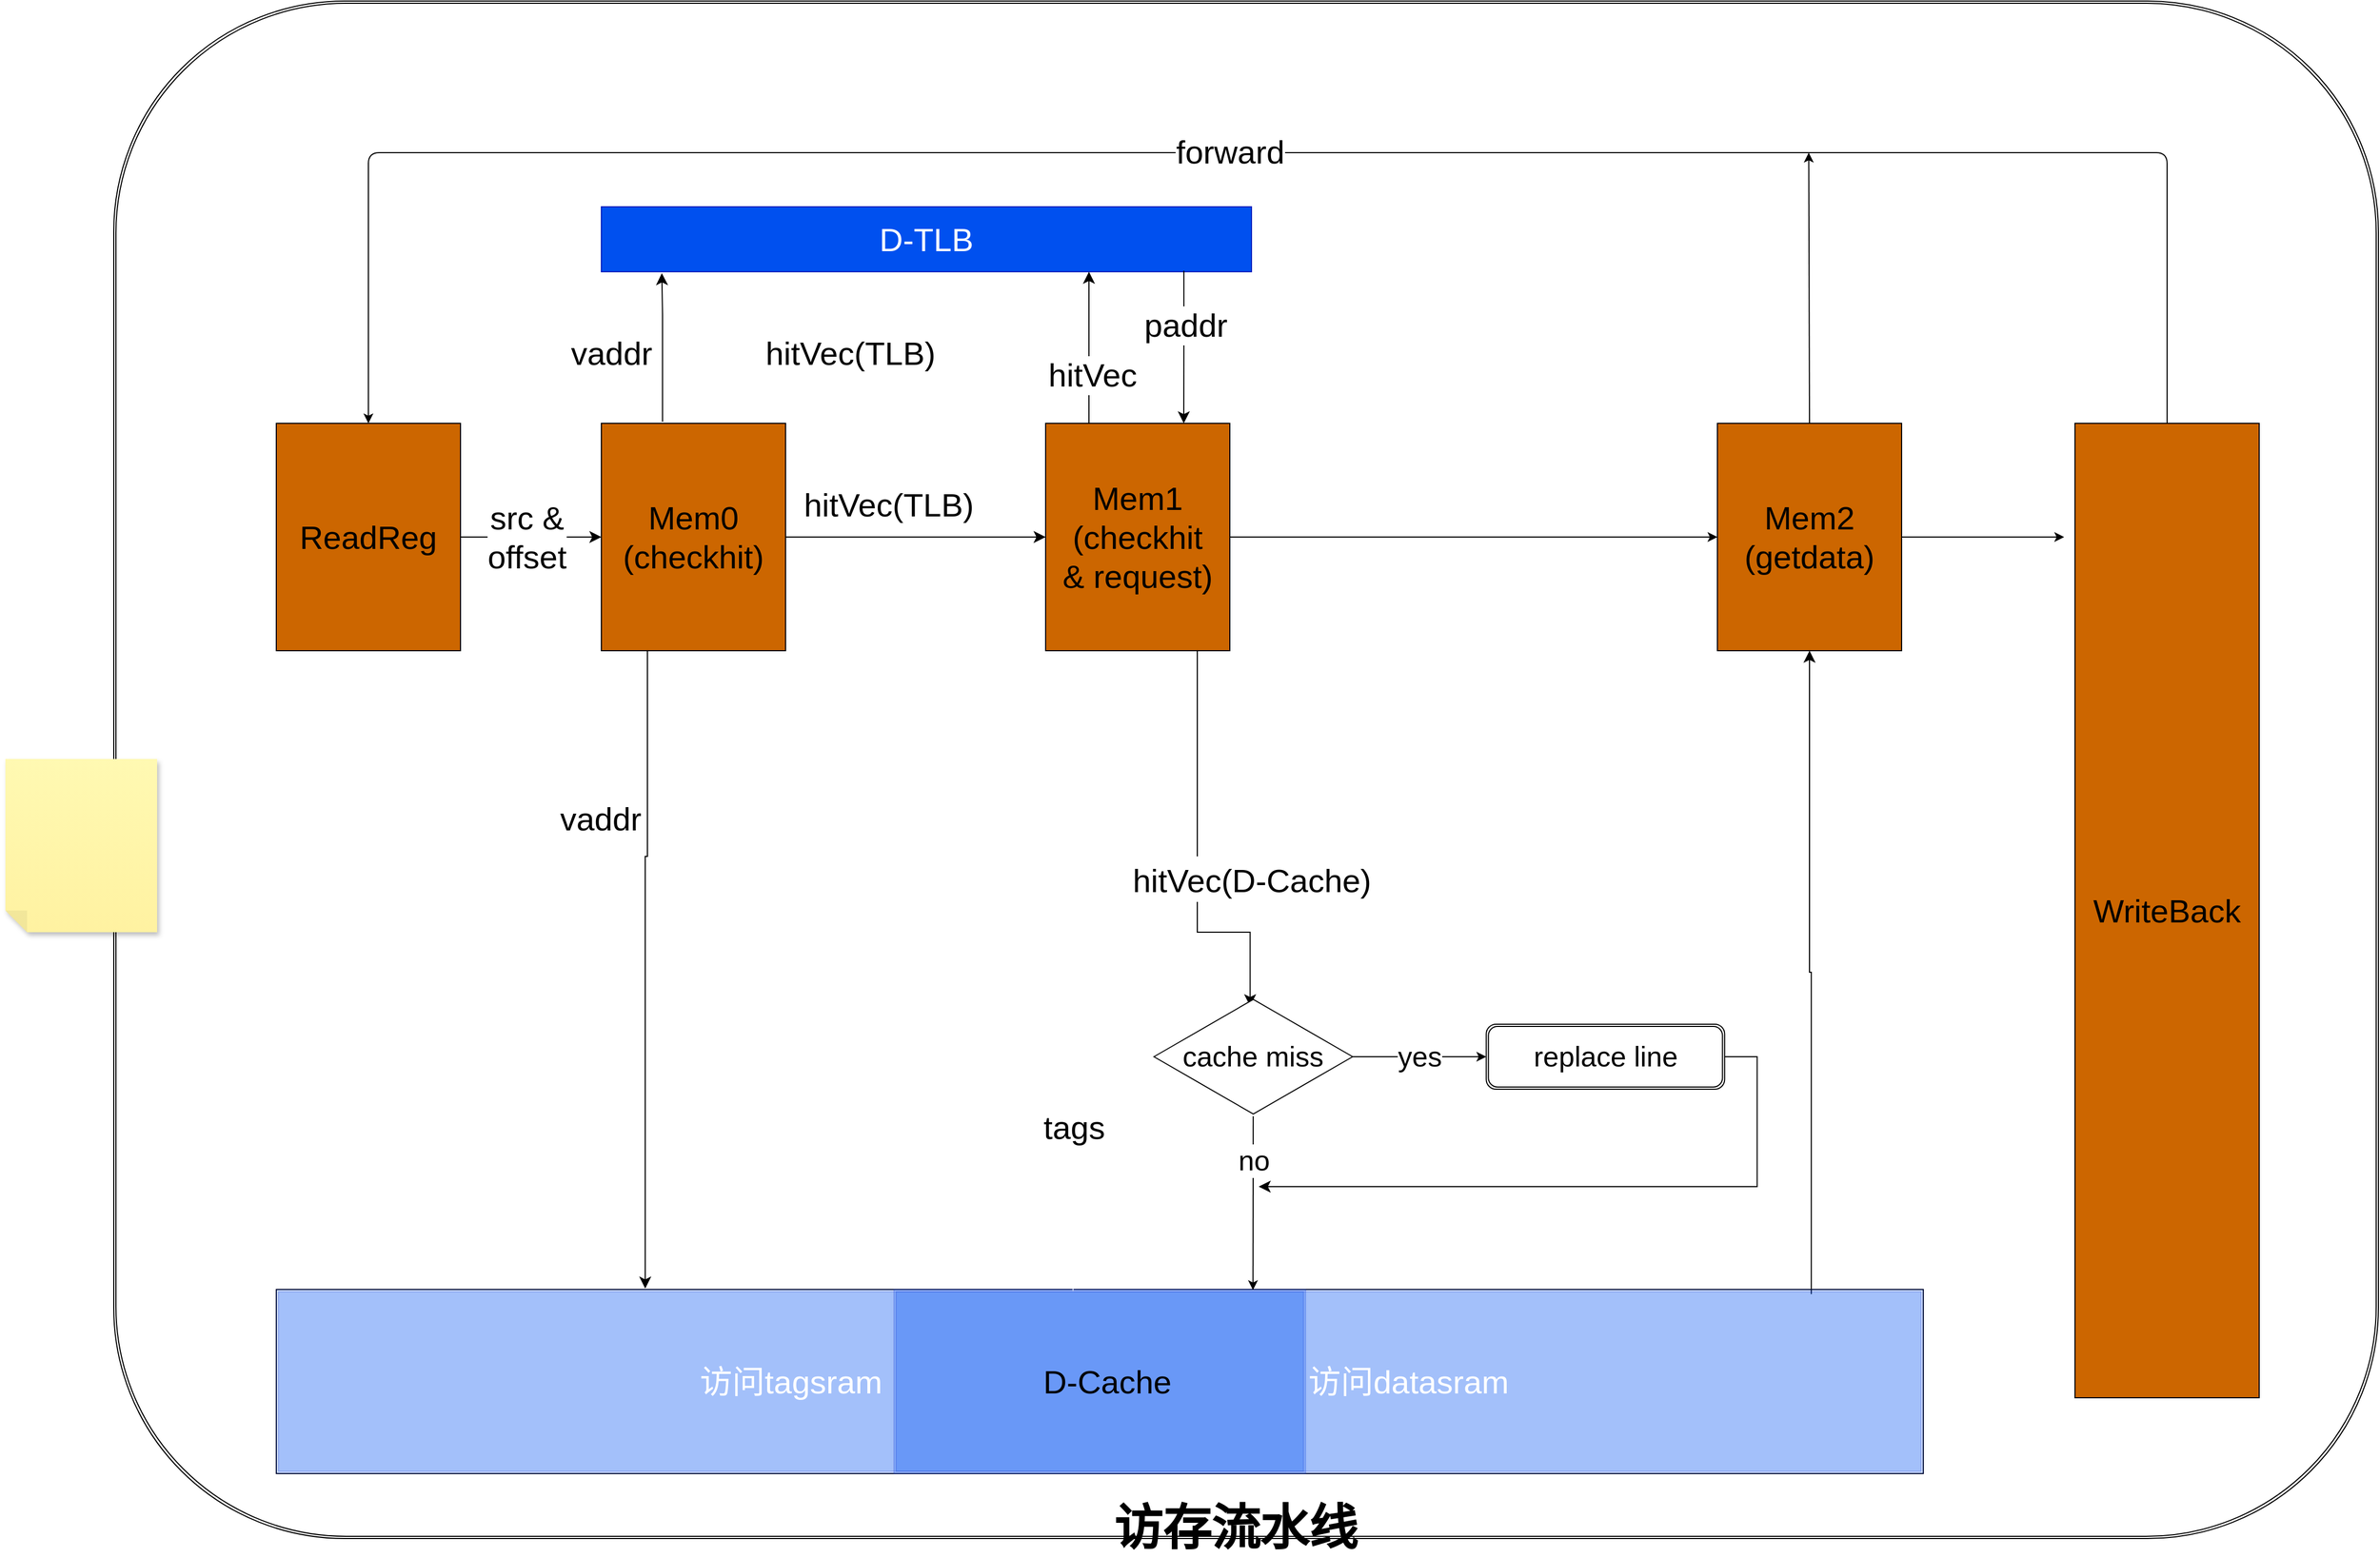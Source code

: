 <mxfile>
    <diagram id="_aD04N4xmqhP_ezU_jEi" name="第 1 页">
        <mxGraphModel dx="2240" dy="1458" grid="1" gridSize="10" guides="1" tooltips="1" connect="1" arrows="1" fold="1" page="1" pageScale="1" pageWidth="5000" pageHeight="2000" math="0" shadow="0">
            <root>
                <mxCell id="0"/>
                <mxCell id="1" parent="0"/>
                <mxCell id="27" value="" style="shape=ext;double=1;rounded=1;whiteSpace=wrap;html=1;fontFamily=Helvetica;fontSize=30;" parent="1" vertex="1">
                    <mxGeometry x="120" y="410" width="2090" height="1420" as="geometry"/>
                </mxCell>
                <mxCell id="74" value="" style="rounded=0;whiteSpace=wrap;html=1;fontSize=30;gradientColor=none;fillColor=none;movable=1;resizable=1;rotatable=1;deletable=1;editable=1;connectable=1;" parent="1" vertex="1">
                    <mxGeometry x="270" y="1600" width="1520" height="170" as="geometry"/>
                </mxCell>
                <mxCell id="155" value="&lt;font color=&quot;#ffffff&quot;&gt;访问tagsram&lt;/font&gt;" style="shape=ext;double=1;rounded=0;whiteSpace=wrap;html=1;labelBackgroundColor=none;strokeColor=#001DBC;fontSize=30;fontColor=#ffffff;fillColor=#0050ef;opacity=20;" parent="1" vertex="1">
                    <mxGeometry x="270" y="1600" width="950" height="170" as="geometry"/>
                </mxCell>
                <mxCell id="160" style="edgeStyle=none;html=1;entryX=0.75;entryY=0;entryDx=0;entryDy=0;strokeColor=#FFFFFF;fontColor=default;exitX=0.212;exitY=1.038;exitDx=0;exitDy=0;exitPerimeter=0;" parent="1" source="9" target="83" edge="1">
                    <mxGeometry relative="1" as="geometry">
                        <mxPoint x="698" y="670" as="sourcePoint"/>
                    </mxGeometry>
                </mxCell>
                <mxCell id="9" value="D-TLB" style="rounded=0;whiteSpace=wrap;html=1;fontSize=30;fillColor=#0050ef;fontColor=#ffffff;strokeColor=#001DBC;" parent="1" vertex="1">
                    <mxGeometry x="570" y="600" width="600" height="60" as="geometry"/>
                </mxCell>
                <mxCell id="66" value="ReadReg" style="rounded=0;whiteSpace=wrap;html=1;strokeColor=default;fontFamily=Helvetica;fontSize=30;fontColor=default;fillColor=#CC6600;gradientColor=none;" parent="1" vertex="1">
                    <mxGeometry x="270" y="800" width="170" height="210" as="geometry"/>
                </mxCell>
                <mxCell id="83" value="Mem0&lt;br&gt;(checkhit)" style="rounded=0;whiteSpace=wrap;html=1;strokeColor=default;fontFamily=Helvetica;fontSize=30;fontColor=default;fillColor=#CC6600;gradientColor=none;" parent="1" vertex="1">
                    <mxGeometry x="570" y="800" width="170" height="210" as="geometry"/>
                </mxCell>
                <mxCell id="88" value="" style="edgeStyle=elbowEdgeStyle;elbow=vertical;endArrow=classic;html=1;curved=0;rounded=0;endSize=8;startSize=8;entryX=0.093;entryY=1.022;entryDx=0;entryDy=0;entryPerimeter=0;exitX=0.332;exitY=-0.007;exitDx=0;exitDy=0;exitPerimeter=0;" parent="1" source="83" target="9" edge="1">
                    <mxGeometry width="50" height="50" relative="1" as="geometry">
                        <mxPoint x="710" y="791.44" as="sourcePoint"/>
                        <mxPoint x="688" y="800" as="targetPoint"/>
                        <Array as="points">
                            <mxPoint x="650" y="700"/>
                            <mxPoint x="660" y="720"/>
                            <mxPoint x="690" y="740"/>
                        </Array>
                    </mxGeometry>
                </mxCell>
                <mxCell id="90" value="" style="edgeStyle=elbowEdgeStyle;elbow=horizontal;endArrow=classic;html=1;curved=0;rounded=0;endSize=8;startSize=8;exitX=1;exitY=0.5;exitDx=0;exitDy=0;entryX=0;entryY=0.5;entryDx=0;entryDy=0;" parent="1" source="66" target="83" edge="1">
                    <mxGeometry width="50" height="50" relative="1" as="geometry">
                        <mxPoint x="560" y="1060" as="sourcePoint"/>
                        <mxPoint x="610" y="1010" as="targetPoint"/>
                    </mxGeometry>
                </mxCell>
                <mxCell id="168" value="src &amp;amp;&lt;br&gt;offset" style="edgeLabel;html=1;align=center;verticalAlign=middle;resizable=0;points=[];fontSize=30;" parent="90" vertex="1" connectable="0">
                    <mxGeometry x="-0.379" y="-2" relative="1" as="geometry">
                        <mxPoint x="20" y="-2" as="offset"/>
                    </mxGeometry>
                </mxCell>
                <mxCell id="92" value="hitVec(TLB)" style="text;strokeColor=none;fillColor=none;whiteSpace=wrap;verticalAlign=middle;overflow=hidden;rounded=0;fontFamily=Helvetica;fontSize=30;fontColor=default;html=1;" parent="1" vertex="1">
                    <mxGeometry x="755" y="830" width="230" height="90" as="geometry"/>
                </mxCell>
                <mxCell id="122" style="edgeStyle=none;html=1;entryX=0;entryY=0.5;entryDx=0;entryDy=0;fontSize=26;" parent="1" source="95" target="121" edge="1">
                    <mxGeometry relative="1" as="geometry"/>
                </mxCell>
                <mxCell id="95" value="Mem1&lt;br&gt;(checkhit&lt;br&gt;&amp;amp; request)" style="rounded=0;whiteSpace=wrap;html=1;strokeColor=default;fontFamily=Helvetica;fontSize=30;fontColor=default;fillColor=#CC6600;gradientColor=none;" parent="1" vertex="1">
                    <mxGeometry x="980" y="800" width="170" height="210" as="geometry"/>
                </mxCell>
                <mxCell id="97" value="" style="edgeStyle=elbowEdgeStyle;elbow=horizontal;endArrow=classic;html=1;curved=0;rounded=0;endSize=8;startSize=8;exitX=1;exitY=0.5;exitDx=0;exitDy=0;entryX=0;entryY=0.5;entryDx=0;entryDy=0;" parent="1" source="83" target="95" edge="1">
                    <mxGeometry width="50" height="50" relative="1" as="geometry">
                        <mxPoint x="870" y="1000" as="sourcePoint"/>
                        <mxPoint x="920" y="950" as="targetPoint"/>
                    </mxGeometry>
                </mxCell>
                <mxCell id="119" value="vaddr" style="text;strokeColor=none;fillColor=none;whiteSpace=wrap;verticalAlign=middle;overflow=hidden;rounded=0;fontFamily=Helvetica;fontSize=30;fontColor=default;align=left;html=1;" parent="1" vertex="1">
                    <mxGeometry x="530" y="1120" width="90" height="90" as="geometry"/>
                </mxCell>
                <mxCell id="128" style="edgeStyle=none;html=1;fontSize=45;" parent="1" source="121" edge="1">
                    <mxGeometry relative="1" as="geometry">
                        <mxPoint x="1920" y="905" as="targetPoint"/>
                    </mxGeometry>
                </mxCell>
                <mxCell id="171" style="edgeStyle=none;html=1;exitX=0.5;exitY=0;exitDx=0;exitDy=0;fontSize=30;" parent="1" source="121" edge="1">
                    <mxGeometry relative="1" as="geometry">
                        <mxPoint x="1684.286" y="550" as="targetPoint"/>
                    </mxGeometry>
                </mxCell>
                <mxCell id="121" value="Mem2&lt;br&gt;(getdata)" style="rounded=0;whiteSpace=wrap;html=1;strokeColor=default;fontFamily=Helvetica;fontSize=30;fontColor=default;fillColor=#CC6600;gradientColor=none;" parent="1" vertex="1">
                    <mxGeometry x="1600" y="800" width="170" height="210" as="geometry"/>
                </mxCell>
                <mxCell id="123" value="" style="edgeStyle=elbowEdgeStyle;elbow=vertical;endArrow=classic;html=1;curved=0;rounded=0;endSize=8;startSize=8;fontSize=26;entryX=0.5;entryY=1;entryDx=0;entryDy=0;exitX=0.932;exitY=0.025;exitDx=0;exitDy=0;exitPerimeter=0;" parent="1" source="74" target="121" edge="1">
                    <mxGeometry width="50" height="50" relative="1" as="geometry">
                        <mxPoint x="1120" y="1060" as="sourcePoint"/>
                        <mxPoint x="1170" y="1010" as="targetPoint"/>
                    </mxGeometry>
                </mxCell>
                <mxCell id="124" value="&lt;font style=&quot;font-size: 45px;&quot;&gt;访存流水线&lt;/font&gt;" style="text;strokeColor=none;fillColor=none;html=1;fontSize=24;fontStyle=1;verticalAlign=middle;align=center;labelBackgroundColor=none;opacity=50;" parent="1" vertex="1">
                    <mxGeometry x="845" y="1800" width="620" height="40" as="geometry"/>
                </mxCell>
                <mxCell id="165" style="edgeStyle=none;html=1;exitX=0.5;exitY=0;exitDx=0;exitDy=0;entryX=0.5;entryY=0;entryDx=0;entryDy=0;" parent="1" source="126" target="66" edge="1">
                    <mxGeometry relative="1" as="geometry">
                        <Array as="points">
                            <mxPoint x="2015" y="550"/>
                            <mxPoint x="355" y="550"/>
                        </Array>
                    </mxGeometry>
                </mxCell>
                <mxCell id="167" value="&lt;font style=&quot;font-size: 30px;&quot;&gt;forward&lt;/font&gt;" style="edgeLabel;html=1;align=center;verticalAlign=middle;resizable=0;points=[];" parent="165" vertex="1" connectable="0">
                    <mxGeometry x="0.151" y="-1" relative="1" as="geometry">
                        <mxPoint x="128" as="offset"/>
                    </mxGeometry>
                </mxCell>
                <mxCell id="126" value="WriteBack" style="rounded=0;whiteSpace=wrap;html=1;strokeColor=default;fontFamily=Helvetica;fontSize=30;fontColor=default;fillColor=#CC6600;gradientColor=none;" parent="1" vertex="1">
                    <mxGeometry x="1930" y="800" width="170" height="900" as="geometry"/>
                </mxCell>
                <mxCell id="131" value="" style="edgeStyle=elbowEdgeStyle;elbow=vertical;endArrow=classic;html=1;curved=0;rounded=0;endSize=8;startSize=8;fontSize=35;exitX=0.25;exitY=1;exitDx=0;exitDy=0;entryX=0.224;entryY=-0.005;entryDx=0;entryDy=0;entryPerimeter=0;" parent="1" source="83" target="74" edge="1">
                    <mxGeometry width="50" height="50" relative="1" as="geometry">
                        <mxPoint x="310" y="1180" as="sourcePoint"/>
                        <mxPoint x="313" y="1260" as="targetPoint"/>
                        <Array as="points">
                            <mxPoint x="480" y="1200"/>
                        </Array>
                    </mxGeometry>
                </mxCell>
                <mxCell id="139" value="" style="edgeStyle=elbowEdgeStyle;elbow=vertical;endArrow=classic;html=1;curved=0;rounded=0;endSize=8;startSize=8;fontSize=35;exitX=0.896;exitY=0.985;exitDx=0;exitDy=0;exitPerimeter=0;entryX=0.75;entryY=0;entryDx=0;entryDy=0;" parent="1" source="9" target="95" edge="1">
                    <mxGeometry width="50" height="50" relative="1" as="geometry">
                        <mxPoint x="1030" y="520" as="sourcePoint"/>
                        <mxPoint x="1030" y="800" as="targetPoint"/>
                    </mxGeometry>
                </mxCell>
                <mxCell id="170" value="paddr" style="edgeLabel;html=1;align=center;verticalAlign=middle;resizable=0;points=[];fontSize=30;" parent="139" vertex="1" connectable="0">
                    <mxGeometry x="-0.292" y="1" relative="1" as="geometry">
                        <mxPoint as="offset"/>
                    </mxGeometry>
                </mxCell>
                <mxCell id="145" value="" style="edgeStyle=elbowEdgeStyle;elbow=vertical;endArrow=classic;html=1;curved=0;rounded=0;endSize=8;startSize=8;fontSize=35;entryX=0.75;entryY=1;entryDx=0;entryDy=0;" parent="1" target="9" edge="1">
                    <mxGeometry width="50" height="50" relative="1" as="geometry">
                        <mxPoint x="1020" y="800" as="sourcePoint"/>
                        <mxPoint x="1003" y="530" as="targetPoint"/>
                    </mxGeometry>
                </mxCell>
                <mxCell id="169" value="hitVec" style="edgeLabel;html=1;align=center;verticalAlign=middle;resizable=0;points=[];fontSize=30;" parent="145" vertex="1" connectable="0">
                    <mxGeometry x="-0.357" y="-3" relative="1" as="geometry">
                        <mxPoint as="offset"/>
                    </mxGeometry>
                </mxCell>
                <mxCell id="146" value="" style="edgeStyle=elbowEdgeStyle;elbow=vertical;endArrow=classic;html=1;curved=0;rounded=0;endSize=8;startSize=8;fontSize=35;exitX=0.75;exitY=0;exitDx=0;exitDy=0;entryX=0.484;entryY=0.076;entryDx=0;entryDy=0;entryPerimeter=0;" parent="1" target="105" edge="1">
                    <mxGeometry width="50" height="50" relative="1" as="geometry">
                        <mxPoint x="1120" y="1010" as="sourcePoint"/>
                        <mxPoint x="1170" y="1200" as="targetPoint"/>
                        <Array as="points">
                            <mxPoint x="1120" y="1270"/>
                            <mxPoint x="1230" y="1120"/>
                            <mxPoint x="1130" y="1270"/>
                            <mxPoint x="1230" y="1150"/>
                            <mxPoint x="1120" y="1230"/>
                        </Array>
                    </mxGeometry>
                </mxCell>
                <mxCell id="147" value="&lt;font style=&quot;font-size: 30px;&quot;&gt;hitVec(D-Cache)&lt;/font&gt;" style="edgeLabel;html=1;align=center;verticalAlign=middle;resizable=0;points=[];fontSize=35;" parent="146" vertex="1" connectable="0">
                    <mxGeometry x="0.006" relative="1" as="geometry">
                        <mxPoint x="50" y="20" as="offset"/>
                    </mxGeometry>
                </mxCell>
                <mxCell id="149" value="" style="edgeStyle=elbowEdgeStyle;elbow=vertical;endArrow=classic;html=1;curved=0;rounded=0;endSize=8;startSize=8;fontSize=30;entryX=0.149;entryY=1.008;entryDx=0;entryDy=0;entryPerimeter=0;exitX=0.174;exitY=0.01;exitDx=0;exitDy=0;exitPerimeter=0;fillColor=#0050ef;strokeColor=#FFFFFF;" parent="1" source="162" target="95" edge="1">
                    <mxGeometry width="50" height="50" relative="1" as="geometry">
                        <mxPoint x="590" y="1410" as="sourcePoint"/>
                        <mxPoint x="640" y="1360" as="targetPoint"/>
                    </mxGeometry>
                </mxCell>
                <mxCell id="150" value="&lt;font&gt;tags&lt;br&gt;&lt;/font&gt;" style="edgeLabel;html=1;align=center;verticalAlign=middle;resizable=0;points=[];fontSize=30;fontColor=default;" parent="149" vertex="1" connectable="0">
                    <mxGeometry x="-0.487" relative="1" as="geometry">
                        <mxPoint as="offset"/>
                    </mxGeometry>
                </mxCell>
                <mxCell id="159" value="vaddr" style="text;strokeColor=none;fillColor=none;whiteSpace=wrap;verticalAlign=middle;overflow=hidden;rounded=0;fontFamily=Helvetica;fontSize=30;fontColor=default;align=left;html=1;" parent="1" vertex="1">
                    <mxGeometry x="540" y="690" width="90" height="90" as="geometry"/>
                </mxCell>
                <UserObject label="&lt;font style=&quot;font-size: 30px;&quot;&gt;hitVec(TLB)&lt;/font&gt;" placeholders="1" name="Variable" id="161">
                    <mxCell style="text;html=1;strokeColor=none;fillColor=none;align=center;verticalAlign=middle;whiteSpace=wrap;overflow=hidden;labelBackgroundColor=none;fontColor=default;" parent="1" vertex="1">
                        <mxGeometry x="700" y="705" width="200" height="60" as="geometry"/>
                    </mxCell>
                </UserObject>
                <mxCell id="162" value="&lt;font color=&quot;#ffffff&quot;&gt;访问datasram&lt;/font&gt;" style="shape=ext;double=1;rounded=0;whiteSpace=wrap;html=1;labelBackgroundColor=none;strokeColor=#001DBC;fontSize=30;fontColor=#ffffff;fillColor=#0050ef;opacity=20;" parent="1" vertex="1">
                    <mxGeometry x="840" y="1600" width="950" height="170" as="geometry"/>
                </mxCell>
                <mxCell id="163" value="D-Cache" style="text;html=1;strokeColor=none;fillColor=none;align=center;verticalAlign=middle;whiteSpace=wrap;rounded=0;labelBackgroundColor=none;fontSize=30;fontColor=default;opacity=20;" parent="1" vertex="1">
                    <mxGeometry x="916.67" y="1650" width="240" height="70" as="geometry"/>
                </mxCell>
                <mxCell id="164" value="" style="group" parent="1" vertex="1" connectable="0">
                    <mxGeometry x="1080" y="1330" width="556.67" height="110" as="geometry"/>
                </mxCell>
                <mxCell id="105" value="cache miss" style="html=1;whiteSpace=wrap;aspect=fixed;shape=isoRectangle;labelBackgroundColor=none;fontSize=26;" parent="164" vertex="1">
                    <mxGeometry width="183.34" height="110" as="geometry"/>
                </mxCell>
                <mxCell id="108" value="replace line" style="shape=ext;double=1;rounded=1;whiteSpace=wrap;html=1;labelBackgroundColor=none;fontSize=26;" parent="164" vertex="1">
                    <mxGeometry x="306.67" y="25" width="220" height="60" as="geometry"/>
                </mxCell>
                <mxCell id="109" value="yes" style="edgeStyle=none;html=1;entryX=0;entryY=0.5;entryDx=0;entryDy=0;fontSize=26;" parent="164" source="105" target="108" edge="1">
                    <mxGeometry relative="1" as="geometry"/>
                </mxCell>
                <mxCell id="112" value="" style="edgeStyle=elbowEdgeStyle;elbow=horizontal;endArrow=classic;html=1;curved=0;rounded=0;endSize=8;startSize=8;fontSize=26;exitX=1;exitY=0.5;exitDx=0;exitDy=0;" parent="164" source="108" edge="1">
                    <mxGeometry width="50" height="50" relative="1" as="geometry">
                        <mxPoint x="106.67" y="25" as="sourcePoint"/>
                        <mxPoint x="96.67" y="175" as="targetPoint"/>
                        <Array as="points">
                            <mxPoint x="556.67" y="105"/>
                        </Array>
                    </mxGeometry>
                </mxCell>
                <mxCell id="120" value="no" style="edgeStyle=none;html=1;fontSize=26;entryX=0.593;entryY=0.003;entryDx=0;entryDy=0;entryPerimeter=0;" parent="1" source="105" target="74" edge="1">
                    <mxGeometry x="-0.492" relative="1" as="geometry">
                        <mxPoint x="91.67" y="-62" as="targetPoint"/>
                        <mxPoint as="offset"/>
                    </mxGeometry>
                </mxCell>
                <mxCell id="172" value="" style="shape=note;whiteSpace=wrap;html=1;backgroundOutline=1;fontColor=#000000;darkOpacity=0.05;fillColor=#FFF9B2;strokeColor=none;fillStyle=solid;direction=west;gradientDirection=north;gradientColor=#FFF2A1;shadow=1;size=20;pointerEvents=1;" vertex="1" parent="1">
                    <mxGeometry x="20" y="1110" width="140" height="160" as="geometry"/>
                </mxCell>
            </root>
        </mxGraphModel>
    </diagram>
</mxfile>